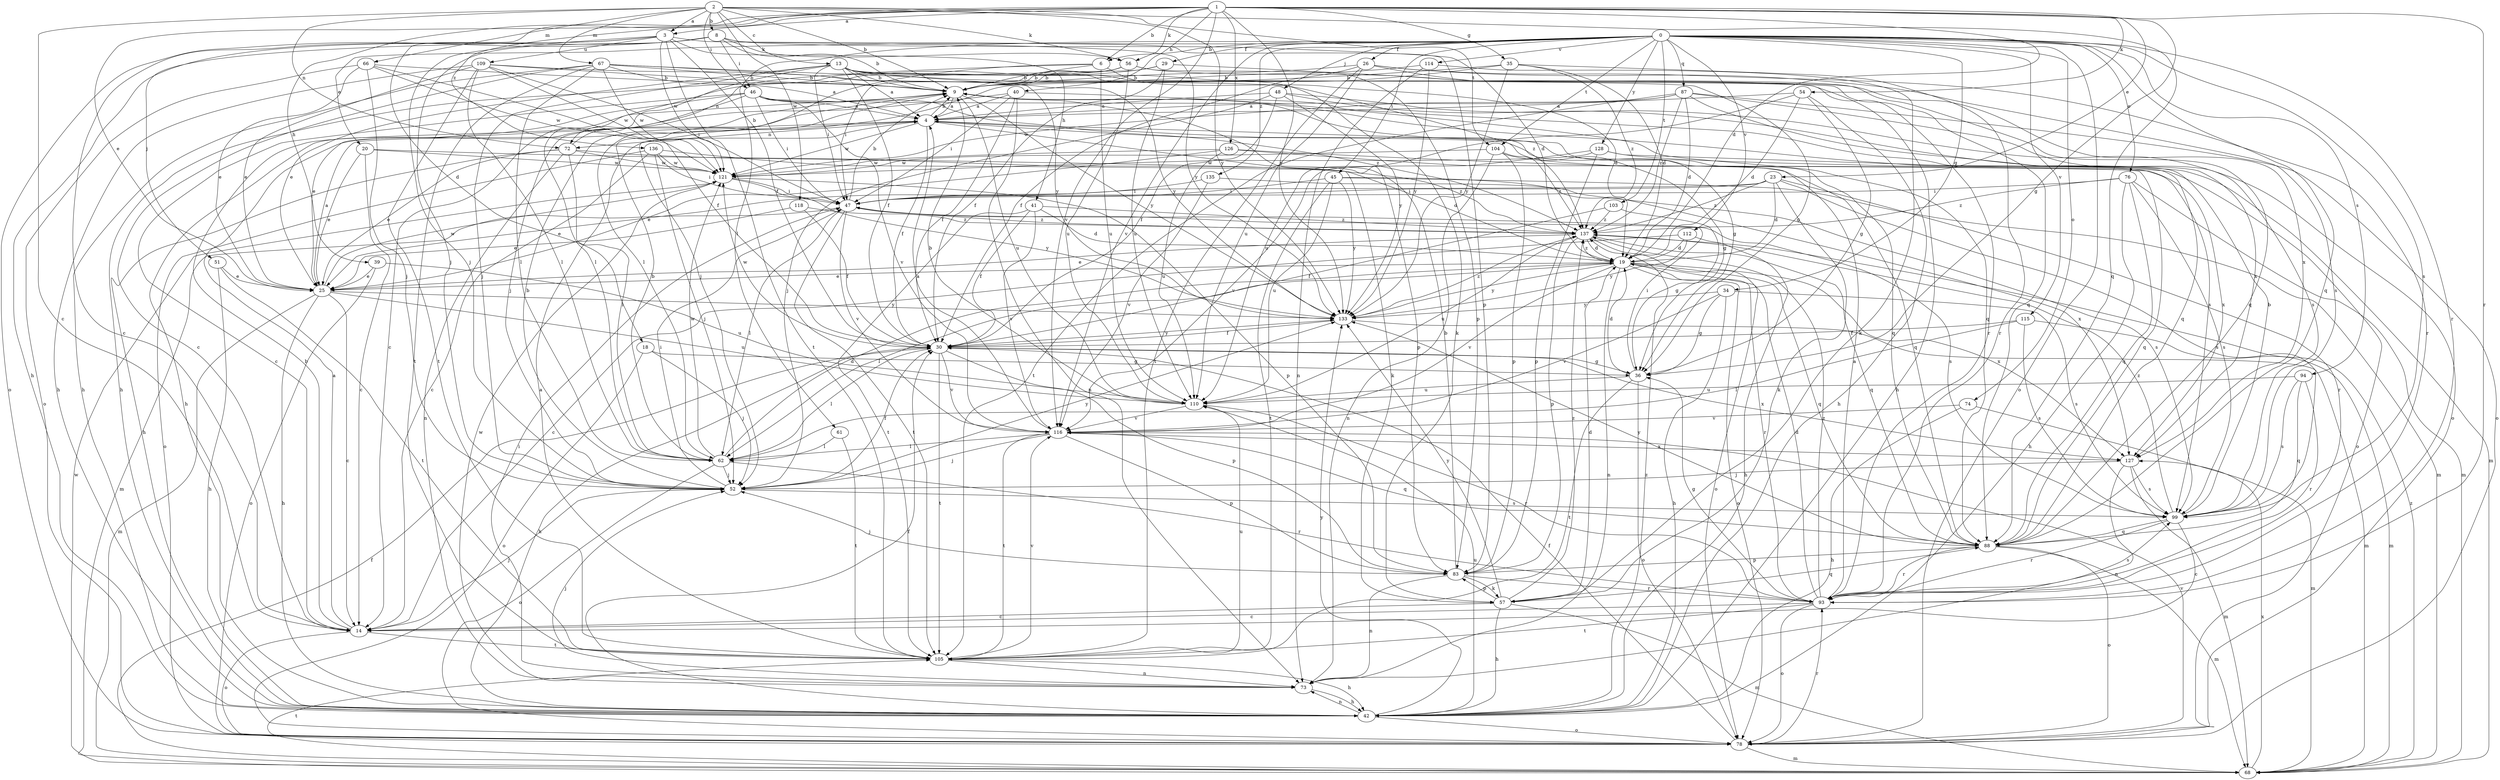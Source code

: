 strict digraph  {
0;
1;
2;
3;
4;
6;
8;
9;
13;
14;
18;
19;
20;
23;
25;
26;
29;
30;
34;
35;
36;
39;
40;
41;
42;
45;
46;
47;
48;
51;
52;
54;
56;
57;
61;
62;
66;
67;
68;
72;
73;
74;
76;
78;
83;
87;
88;
93;
94;
99;
103;
104;
105;
109;
110;
112;
114;
115;
116;
118;
121;
126;
127;
128;
133;
135;
136;
137;
0 -> 6  [label=b];
0 -> 20  [label=e];
0 -> 26  [label=f];
0 -> 29  [label=f];
0 -> 34  [label=g];
0 -> 45  [label=i];
0 -> 48  [label=j];
0 -> 61  [label=l];
0 -> 74  [label=o];
0 -> 76  [label=o];
0 -> 78  [label=o];
0 -> 87  [label=q];
0 -> 88  [label=q];
0 -> 93  [label=r];
0 -> 94  [label=s];
0 -> 99  [label=s];
0 -> 103  [label=t];
0 -> 104  [label=t];
0 -> 112  [label=v];
0 -> 114  [label=v];
0 -> 115  [label=v];
0 -> 116  [label=v];
0 -> 128  [label=y];
0 -> 135  [label=z];
1 -> 3  [label=a];
1 -> 6  [label=b];
1 -> 18  [label=d];
1 -> 19  [label=d];
1 -> 23  [label=e];
1 -> 25  [label=e];
1 -> 35  [label=g];
1 -> 36  [label=g];
1 -> 39  [label=h];
1 -> 40  [label=h];
1 -> 54  [label=k];
1 -> 56  [label=k];
1 -> 93  [label=r];
1 -> 116  [label=v];
1 -> 126  [label=x];
1 -> 133  [label=y];
1 -> 136  [label=z];
2 -> 3  [label=a];
2 -> 8  [label=b];
2 -> 9  [label=b];
2 -> 13  [label=c];
2 -> 14  [label=c];
2 -> 46  [label=i];
2 -> 56  [label=k];
2 -> 66  [label=m];
2 -> 67  [label=m];
2 -> 72  [label=n];
2 -> 88  [label=q];
2 -> 104  [label=t];
2 -> 118  [label=w];
2 -> 133  [label=y];
3 -> 14  [label=c];
3 -> 30  [label=f];
3 -> 41  [label=h];
3 -> 51  [label=j];
3 -> 52  [label=j];
3 -> 83  [label=p];
3 -> 105  [label=t];
3 -> 109  [label=u];
3 -> 121  [label=w];
4 -> 9  [label=b];
4 -> 30  [label=f];
4 -> 36  [label=g];
4 -> 72  [label=n];
4 -> 83  [label=p];
4 -> 88  [label=q];
4 -> 121  [label=w];
6 -> 9  [label=b];
6 -> 19  [label=d];
6 -> 62  [label=l];
6 -> 72  [label=n];
6 -> 110  [label=u];
8 -> 9  [label=b];
8 -> 19  [label=d];
8 -> 42  [label=h];
8 -> 46  [label=i];
8 -> 52  [label=j];
8 -> 56  [label=k];
8 -> 78  [label=o];
8 -> 133  [label=y];
9 -> 4  [label=a];
9 -> 36  [label=g];
9 -> 110  [label=u];
9 -> 133  [label=y];
13 -> 4  [label=a];
13 -> 9  [label=b];
13 -> 25  [label=e];
13 -> 30  [label=f];
13 -> 47  [label=i];
13 -> 52  [label=j];
13 -> 57  [label=k];
13 -> 62  [label=l];
13 -> 88  [label=q];
13 -> 93  [label=r];
13 -> 133  [label=y];
14 -> 4  [label=a];
14 -> 9  [label=b];
14 -> 52  [label=j];
14 -> 78  [label=o];
14 -> 105  [label=t];
18 -> 36  [label=g];
18 -> 52  [label=j];
18 -> 78  [label=o];
19 -> 25  [label=e];
19 -> 62  [label=l];
19 -> 73  [label=n];
19 -> 78  [label=o];
19 -> 88  [label=q];
19 -> 93  [label=r];
19 -> 116  [label=v];
19 -> 127  [label=x];
19 -> 133  [label=y];
19 -> 137  [label=z];
20 -> 14  [label=c];
20 -> 25  [label=e];
20 -> 121  [label=w];
20 -> 137  [label=z];
23 -> 19  [label=d];
23 -> 25  [label=e];
23 -> 47  [label=i];
23 -> 57  [label=k];
23 -> 93  [label=r];
23 -> 99  [label=s];
23 -> 137  [label=z];
25 -> 4  [label=a];
25 -> 14  [label=c];
25 -> 42  [label=h];
25 -> 68  [label=m];
25 -> 110  [label=u];
25 -> 121  [label=w];
25 -> 133  [label=y];
26 -> 9  [label=b];
26 -> 30  [label=f];
26 -> 42  [label=h];
26 -> 93  [label=r];
26 -> 99  [label=s];
26 -> 105  [label=t];
26 -> 110  [label=u];
29 -> 9  [label=b];
29 -> 14  [label=c];
29 -> 30  [label=f];
29 -> 88  [label=q];
29 -> 110  [label=u];
30 -> 36  [label=g];
30 -> 42  [label=h];
30 -> 62  [label=l];
30 -> 83  [label=p];
30 -> 105  [label=t];
30 -> 116  [label=v];
30 -> 121  [label=w];
30 -> 127  [label=x];
30 -> 133  [label=y];
34 -> 36  [label=g];
34 -> 42  [label=h];
34 -> 99  [label=s];
34 -> 116  [label=v];
34 -> 133  [label=y];
35 -> 9  [label=b];
35 -> 19  [label=d];
35 -> 52  [label=j];
35 -> 93  [label=r];
35 -> 133  [label=y];
35 -> 137  [label=z];
36 -> 19  [label=d];
36 -> 47  [label=i];
36 -> 78  [label=o];
36 -> 105  [label=t];
36 -> 110  [label=u];
39 -> 25  [label=e];
39 -> 78  [label=o];
39 -> 110  [label=u];
40 -> 4  [label=a];
40 -> 30  [label=f];
40 -> 42  [label=h];
40 -> 47  [label=i];
40 -> 73  [label=n];
40 -> 88  [label=q];
41 -> 19  [label=d];
41 -> 30  [label=f];
41 -> 105  [label=t];
41 -> 116  [label=v];
41 -> 137  [label=z];
42 -> 30  [label=f];
42 -> 73  [label=n];
42 -> 78  [label=o];
42 -> 110  [label=u];
42 -> 133  [label=y];
42 -> 137  [label=z];
45 -> 47  [label=i];
45 -> 68  [label=m];
45 -> 105  [label=t];
45 -> 110  [label=u];
45 -> 127  [label=x];
45 -> 133  [label=y];
46 -> 4  [label=a];
46 -> 14  [label=c];
46 -> 25  [label=e];
46 -> 47  [label=i];
46 -> 52  [label=j];
46 -> 99  [label=s];
46 -> 116  [label=v];
46 -> 137  [label=z];
47 -> 9  [label=b];
47 -> 62  [label=l];
47 -> 68  [label=m];
47 -> 99  [label=s];
47 -> 105  [label=t];
47 -> 116  [label=v];
47 -> 137  [label=z];
48 -> 4  [label=a];
48 -> 30  [label=f];
48 -> 52  [label=j];
48 -> 78  [label=o];
48 -> 127  [label=x];
48 -> 133  [label=y];
51 -> 25  [label=e];
51 -> 42  [label=h];
51 -> 105  [label=t];
52 -> 9  [label=b];
52 -> 30  [label=f];
52 -> 47  [label=i];
52 -> 99  [label=s];
52 -> 133  [label=y];
54 -> 4  [label=a];
54 -> 19  [label=d];
54 -> 36  [label=g];
54 -> 42  [label=h];
54 -> 110  [label=u];
56 -> 9  [label=b];
56 -> 42  [label=h];
56 -> 47  [label=i];
56 -> 83  [label=p];
56 -> 110  [label=u];
56 -> 127  [label=x];
57 -> 14  [label=c];
57 -> 19  [label=d];
57 -> 42  [label=h];
57 -> 68  [label=m];
57 -> 83  [label=p];
57 -> 88  [label=q];
57 -> 133  [label=y];
57 -> 137  [label=z];
61 -> 62  [label=l];
61 -> 105  [label=t];
62 -> 9  [label=b];
62 -> 19  [label=d];
62 -> 52  [label=j];
62 -> 78  [label=o];
62 -> 93  [label=r];
62 -> 121  [label=w];
66 -> 9  [label=b];
66 -> 25  [label=e];
66 -> 30  [label=f];
66 -> 52  [label=j];
66 -> 78  [label=o];
66 -> 121  [label=w];
67 -> 4  [label=a];
67 -> 9  [label=b];
67 -> 14  [label=c];
67 -> 36  [label=g];
67 -> 42  [label=h];
67 -> 62  [label=l];
67 -> 105  [label=t];
67 -> 121  [label=w];
67 -> 133  [label=y];
68 -> 30  [label=f];
68 -> 105  [label=t];
68 -> 121  [label=w];
68 -> 127  [label=x];
68 -> 137  [label=z];
72 -> 9  [label=b];
72 -> 19  [label=d];
72 -> 25  [label=e];
72 -> 42  [label=h];
72 -> 62  [label=l];
72 -> 73  [label=n];
72 -> 121  [label=w];
73 -> 42  [label=h];
73 -> 47  [label=i];
73 -> 52  [label=j];
73 -> 121  [label=w];
74 -> 42  [label=h];
74 -> 68  [label=m];
74 -> 116  [label=v];
76 -> 42  [label=h];
76 -> 47  [label=i];
76 -> 68  [label=m];
76 -> 88  [label=q];
76 -> 99  [label=s];
76 -> 137  [label=z];
78 -> 30  [label=f];
78 -> 68  [label=m];
78 -> 93  [label=r];
78 -> 116  [label=v];
83 -> 9  [label=b];
83 -> 52  [label=j];
83 -> 57  [label=k];
83 -> 73  [label=n];
83 -> 93  [label=r];
87 -> 4  [label=a];
87 -> 19  [label=d];
87 -> 78  [label=o];
87 -> 88  [label=q];
87 -> 99  [label=s];
87 -> 105  [label=t];
87 -> 121  [label=w];
87 -> 137  [label=z];
88 -> 68  [label=m];
88 -> 78  [label=o];
88 -> 83  [label=p];
88 -> 93  [label=r];
88 -> 133  [label=y];
93 -> 4  [label=a];
93 -> 14  [label=c];
93 -> 19  [label=d];
93 -> 36  [label=g];
93 -> 78  [label=o];
93 -> 99  [label=s];
93 -> 105  [label=t];
93 -> 137  [label=z];
94 -> 88  [label=q];
94 -> 93  [label=r];
94 -> 99  [label=s];
94 -> 110  [label=u];
99 -> 9  [label=b];
99 -> 14  [label=c];
99 -> 88  [label=q];
99 -> 93  [label=r];
99 -> 137  [label=z];
103 -> 30  [label=f];
103 -> 36  [label=g];
103 -> 137  [label=z];
104 -> 73  [label=n];
104 -> 83  [label=p];
104 -> 88  [label=q];
104 -> 121  [label=w];
104 -> 137  [label=z];
105 -> 4  [label=a];
105 -> 42  [label=h];
105 -> 73  [label=n];
105 -> 110  [label=u];
105 -> 116  [label=v];
109 -> 9  [label=b];
109 -> 25  [label=e];
109 -> 42  [label=h];
109 -> 47  [label=i];
109 -> 62  [label=l];
109 -> 105  [label=t];
109 -> 121  [label=w];
109 -> 137  [label=z];
110 -> 9  [label=b];
110 -> 93  [label=r];
110 -> 116  [label=v];
112 -> 14  [label=c];
112 -> 19  [label=d];
112 -> 42  [label=h];
112 -> 133  [label=y];
114 -> 9  [label=b];
114 -> 57  [label=k];
114 -> 73  [label=n];
114 -> 133  [label=y];
115 -> 30  [label=f];
115 -> 62  [label=l];
115 -> 68  [label=m];
115 -> 99  [label=s];
116 -> 4  [label=a];
116 -> 52  [label=j];
116 -> 62  [label=l];
116 -> 83  [label=p];
116 -> 88  [label=q];
116 -> 105  [label=t];
116 -> 127  [label=x];
118 -> 25  [label=e];
118 -> 30  [label=f];
118 -> 137  [label=z];
121 -> 47  [label=i];
121 -> 83  [label=p];
121 -> 133  [label=y];
126 -> 25  [label=e];
126 -> 88  [label=q];
126 -> 110  [label=u];
126 -> 121  [label=w];
126 -> 127  [label=x];
127 -> 52  [label=j];
127 -> 68  [label=m];
127 -> 73  [label=n];
127 -> 99  [label=s];
128 -> 68  [label=m];
128 -> 78  [label=o];
128 -> 83  [label=p];
128 -> 116  [label=v];
128 -> 121  [label=w];
133 -> 30  [label=f];
133 -> 68  [label=m];
133 -> 137  [label=z];
135 -> 47  [label=i];
135 -> 99  [label=s];
135 -> 116  [label=v];
136 -> 14  [label=c];
136 -> 47  [label=i];
136 -> 52  [label=j];
136 -> 57  [label=k];
136 -> 78  [label=o];
136 -> 121  [label=w];
137 -> 19  [label=d];
137 -> 25  [label=e];
137 -> 78  [label=o];
137 -> 83  [label=p];
137 -> 88  [label=q];
137 -> 110  [label=u];
}
